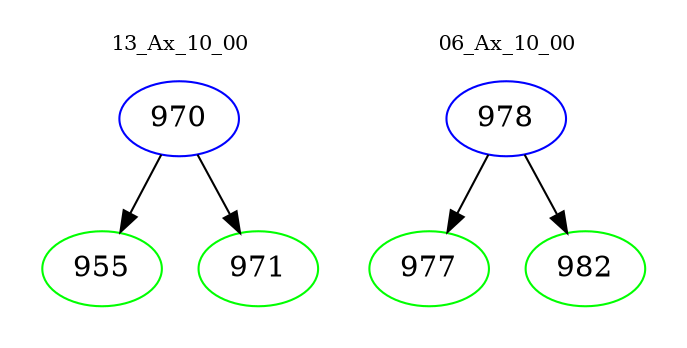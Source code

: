 digraph{
subgraph cluster_0 {
color = white
label = "13_Ax_10_00";
fontsize=10;
T0_970 [label="970", color="blue"]
T0_970 -> T0_955 [color="black"]
T0_955 [label="955", color="green"]
T0_970 -> T0_971 [color="black"]
T0_971 [label="971", color="green"]
}
subgraph cluster_1 {
color = white
label = "06_Ax_10_00";
fontsize=10;
T1_978 [label="978", color="blue"]
T1_978 -> T1_977 [color="black"]
T1_977 [label="977", color="green"]
T1_978 -> T1_982 [color="black"]
T1_982 [label="982", color="green"]
}
}
